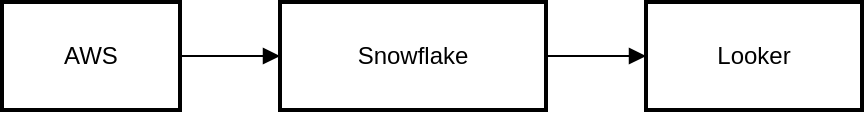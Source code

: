 <mxfile version="26.1.3">
  <diagram name="Page-1" id="r9as6M99ua-UkEYOqHic">
    <mxGraphModel>
      <root>
        <mxCell id="0" />
        <mxCell id="1" parent="0" />
        <mxCell id="2" value="AWS" style="whiteSpace=wrap;strokeWidth=2;" vertex="1" parent="1">
          <mxGeometry x="8" y="8" width="89" height="54" as="geometry" />
        </mxCell>
        <mxCell id="3" value="Snowflake" style="whiteSpace=wrap;strokeWidth=2;" vertex="1" parent="1">
          <mxGeometry x="147" y="8" width="133" height="54" as="geometry" />
        </mxCell>
        <mxCell id="4" value="Looker" style="whiteSpace=wrap;strokeWidth=2;" vertex="1" parent="1">
          <mxGeometry x="330" y="8" width="108" height="54" as="geometry" />
        </mxCell>
        <mxCell id="5" value="" style="curved=1;startArrow=none;endArrow=block;exitX=1;exitY=0.5;entryX=0;entryY=0.5;" edge="1" parent="1" source="2" target="3">
          <mxGeometry relative="1" as="geometry">
            <Array as="points" />
          </mxGeometry>
        </mxCell>
        <mxCell id="6" value="" style="curved=1;startArrow=none;endArrow=block;exitX=1;exitY=0.5;entryX=0;entryY=0.5;" edge="1" parent="1" source="3" target="4">
          <mxGeometry relative="1" as="geometry">
            <Array as="points" />
          </mxGeometry>
        </mxCell>
      </root>
    </mxGraphModel>
  </diagram>
</mxfile>
